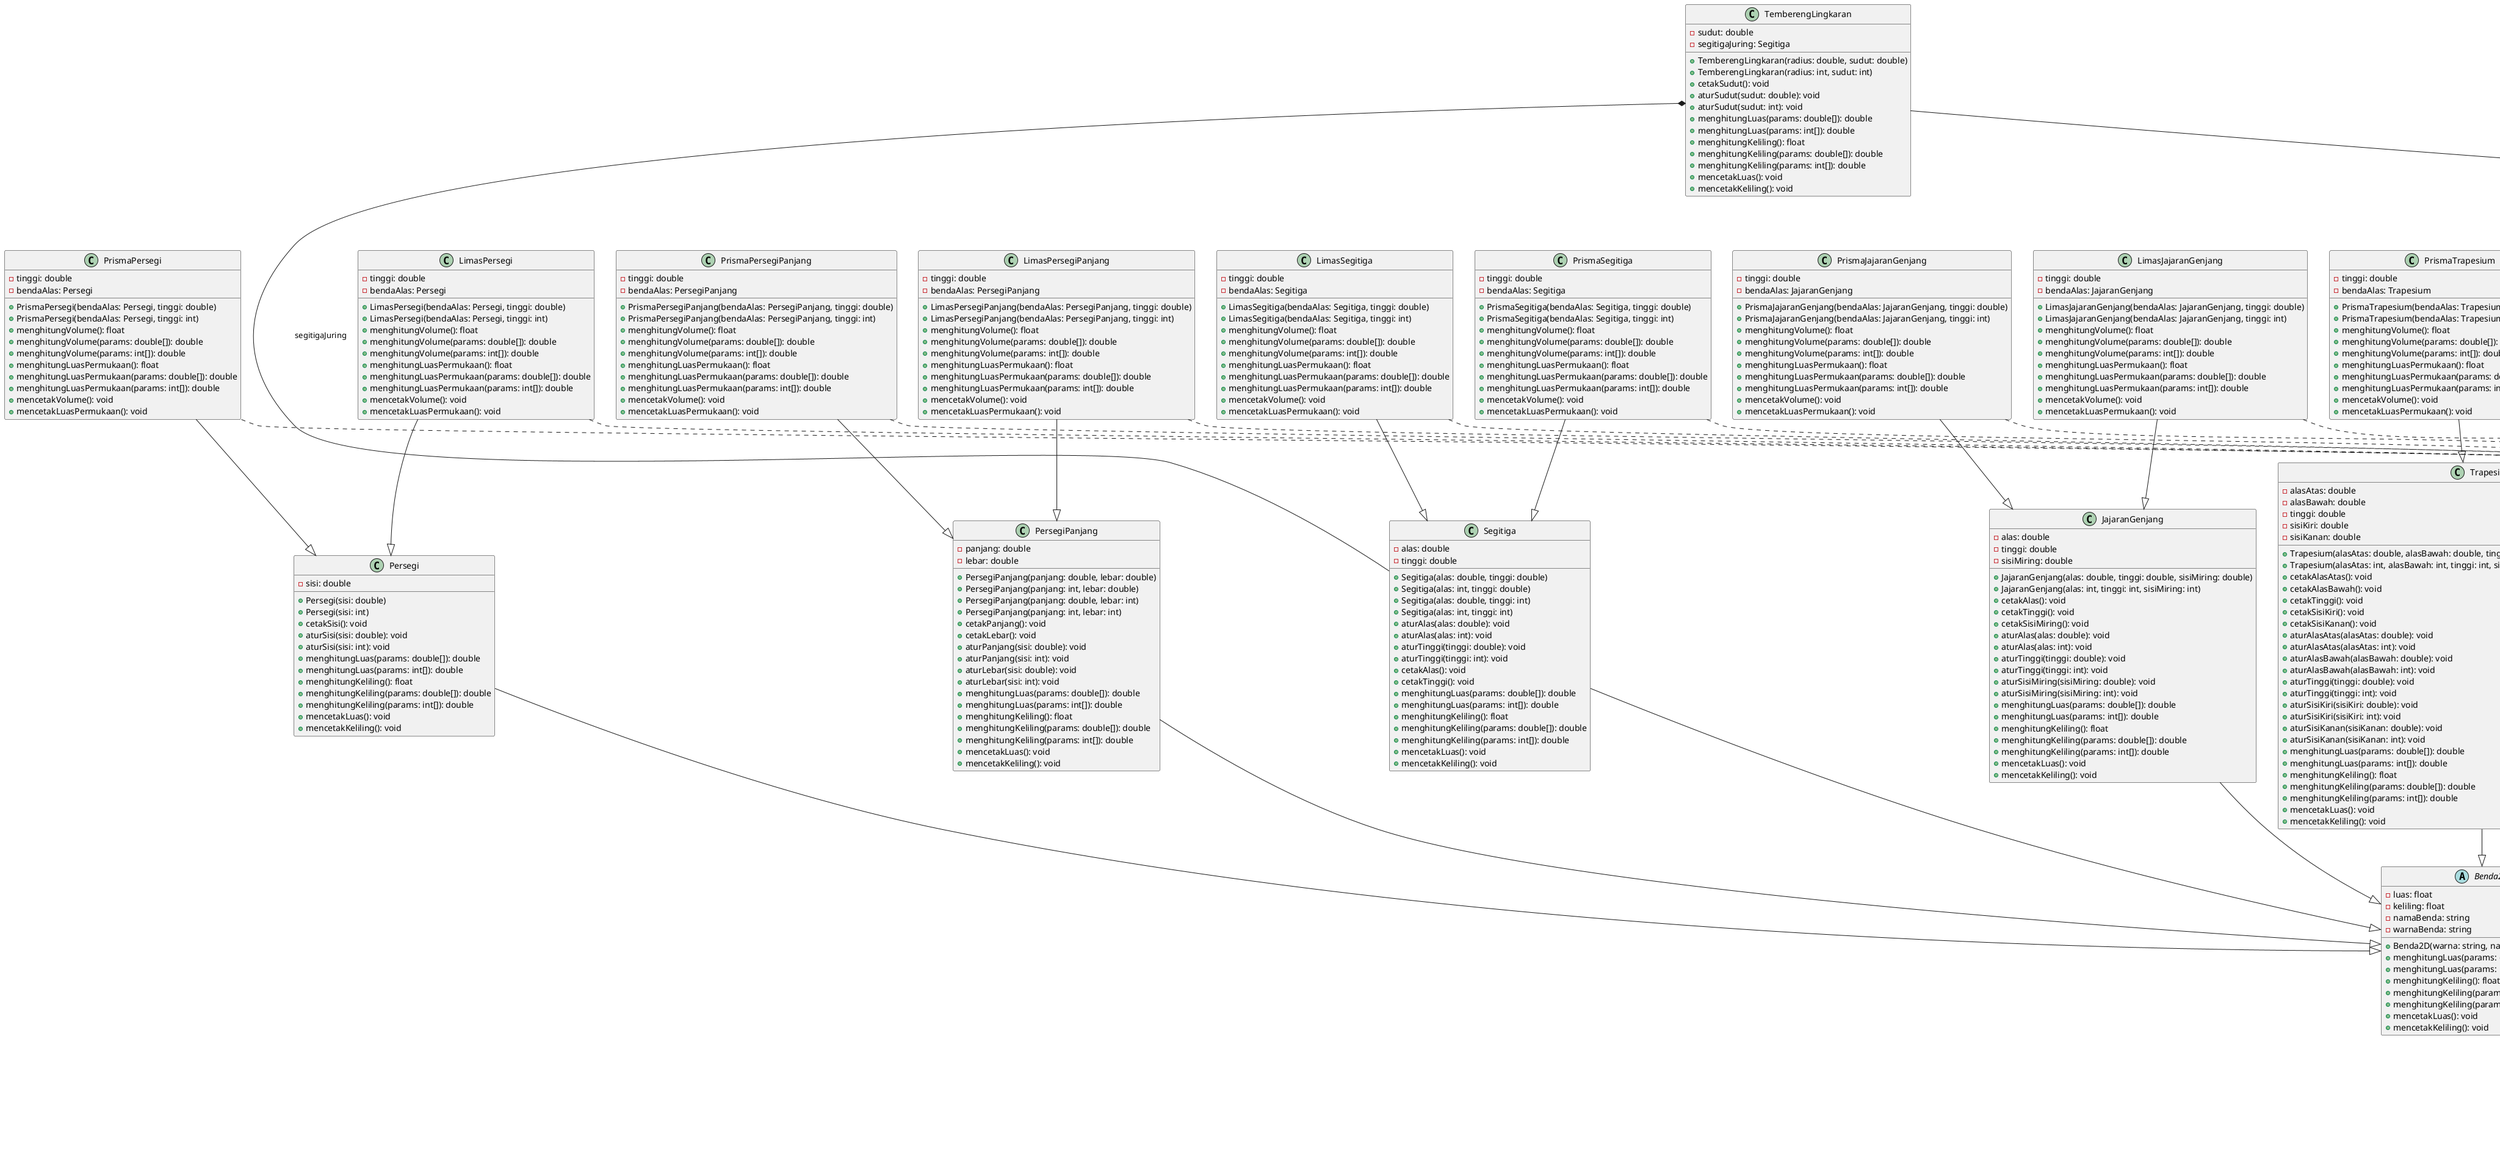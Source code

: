 @startuml UTSPbo
interface IBendaGeometri{
    + mencetakNamaBenda(): void
    + mencetakWarnaBenda(): void
    + mengaturNamaBenda(): void
    + mengaturWarnaBenda(): void
}

abstract class Benda2D {
    - luas: float
    - keliling: float
    - namaBenda: string
    - warnaBenda: string
    + Benda2D(warna: string, namaBenda: string)
    + menghitungLuas(params: double[]): double
    + menghitungLuas(params: int[]): double
    + menghitungKeliling(): float
    + menghitungKeliling(params: double[]): double
    + menghitungKeliling(params: int[]): double
    + mencetakLuas(): void
    + mencetakKeliling(): void
}

interface IBenda3D {
    + menghitungVolume(): float
    + menghitungVolume(params: double[]): double
    + menghitungVolume(params: int[]): double
    + menghitungLuasPermukaan(): float
    + menghitungLuasPermukaan(params: double[]): double
    + menghitungLuasPermukaan(params: int[]): double
    + mencetakVolume(): void
    + mencetakLuasPermukaan(): void
}

Benda2D --|> IBendaGeometri
IBenda3D ..> IBendaGeometri


' Benda 2D - Implementasi
class Segitiga {
    - alas: double
    - tinggi: double
    + Segitiga(alas: double, tinggi: double)
    + Segitiga(alas: int, tinggi: double)
    + Segitiga(alas: double, tinggi: int)
    + Segitiga(alas: int, tinggi: int)
    + aturAlas(alas: double): void
    + aturAlas(alas: int): void
    + aturTinggi(tinggi: double): void
    + aturTinggi(tinggi: int): void
    + cetakAlas(): void
    + cetakTinggi(): void
    + menghitungLuas(params: double[]): double
    + menghitungLuas(params: int[]): double
    + menghitungKeliling(): float
    + menghitungKeliling(params: double[]): double
    + menghitungKeliling(params: int[]): double
    + mencetakLuas(): void
    + mencetakKeliling(): void
}

class Persegi {
    - sisi: double
    + Persegi(sisi: double)
    + Persegi(sisi: int)
    + cetakSisi(): void
    + aturSisi(sisi: double): void
    + aturSisi(sisi: int): void
    + menghitungLuas(params: double[]): double
    + menghitungLuas(params: int[]): double
    + menghitungKeliling(): float
    + menghitungKeliling(params: double[]): double
    + menghitungKeliling(params: int[]): double
    + mencetakLuas(): void
    + mencetakKeliling(): void
}

class PersegiPanjang {
    - panjang: double
    - lebar: double
    + PersegiPanjang(panjang: double, lebar: double)
    + PersegiPanjang(panjang: int, lebar: double)
    + PersegiPanjang(panjang: double, lebar: int)
    + PersegiPanjang(panjang: int, lebar: int)
    + cetakPanjang(): void
    + cetakLebar(): void
    + aturPanjang(sisi: double): void
    + aturPanjang(sisi: int): void
    + aturLebar(sisi: double): void
    + aturLebar(sisi: int): void
    + menghitungLuas(params: double[]): double
    + menghitungLuas(params: int[]): double
    + menghitungKeliling(): float
    + menghitungKeliling(params: double[]): double
    + menghitungKeliling(params: int[]): double
    + mencetakLuas(): void
    + mencetakKeliling(): void
}

class JajaranGenjang {
    - alas: double
    - tinggi: double
    - sisiMiring: double
    + JajaranGenjang(alas: double, tinggi: double, sisiMiring: double)
    + JajaranGenjang(alas: int, tinggi: int, sisiMiring: int)
    + cetakAlas(): void
    + cetakTinggi(): void
    + cetakSisiMiring(): void
    + aturAlas(alas: double): void
    + aturAlas(alas: int): void
    + aturTinggi(tinggi: double): void
    + aturTinggi(tinggi: int): void
    + aturSisiMiring(sisiMiring: double): void
    + aturSisiMiring(sisiMiring: int): void
    + menghitungLuas(params: double[]): double
    + menghitungLuas(params: int[]): double
    + menghitungKeliling(): float
    + menghitungKeliling(params: double[]): double
    + menghitungKeliling(params: int[]): double
    + mencetakLuas(): void
    + mencetakKeliling(): void
}

class Trapesium {
    - alasAtas: double
    - alasBawah: double
    - tinggi: double
    - sisiKiri: double
    - sisiKanan: double
    + Trapesium(alasAtas: double, alasBawah: double, tinggi: double, sisiKiri: double, sisiKanan: double)
    + Trapesium(alasAtas: int, alasBawah: int, tinggi: int, sisiKiri: int, sisiKanan: int)
    + cetakAlasAtas(): void
    + cetakAlasBawah(): void
    + cetakTinggi(): void
    + cetakSisiKiri(): void
    + cetakSisiKanan(): void
    + aturAlasAtas(alasAtas: double): void
    + aturAlasAtas(alasAtas: int): void
    + aturAlasBawah(alasBawah: double): void
    + aturAlasBawah(alasBawah: int): void
    + aturTinggi(tinggi: double): void
    + aturTinggi(tinggi: int): void
    + aturSisiKiri(sisiKiri: double): void
    + aturSisiKiri(sisiKiri: int): void
    + aturSisiKanan(sisiKanan: double): void
    + aturSisiKanan(sisiKanan: int): void
    + menghitungLuas(params: double[]): double
    + menghitungLuas(params: int[]): double
    + menghitungKeliling(): float
    + menghitungKeliling(params: double[]): double
    + menghitungKeliling(params: int[]): double
    + mencetakLuas(): void
    + mencetakKeliling(): void
}

class BelahKetupat {
    - diagonal1: double
    - diagonal2: double
    - sisi: double
    + BelahKetupat(diagonal1: double, diagonal2: double, sisi: double)
    + BelahKetupat(diagonal1: int, diagonal2: int, sisi: int)
    + cetakDiagonal1(): void
    + cetakDiagonal2(): void
    + cetakSisi(): void
    + aturDiagonal1(diagonal1: double): void
    + aturDiagonal1(diagonal1: int): void
    + aturDiagonal2(diagonal2: double): void
    + aturDiagonal2(diagonal2: int): void
    + aturSisi(sisi: double): void
    + aturSisi(sisi: int): void
    + menghitungLuas(params: double[]): double
    + menghitungLuas(params: int[]): double
    + menghitungKeliling(): float
    + menghitungKeliling(params: double[]): double
    + menghitungKeliling(params: int[]): double
    + mencetakLuas(): void
    + mencetakKeliling(): void
}

class LayangLayang {
    - diagonal1: double
    - diagonal2: double
    - sisiPendek: double
    - sisiPanjang: double
    + LayangLayang(diagonal1: double, diagonal2: double, sisiPendek: double, sisiPanjang: double)
    + LayangLayang(diagonal1: int, diagonal2: int, sisiPendek: int, sisiPanjang: int)
    + cetakDiagonal1(): void
    + cetakDiagonal2(): void
    + cetakSisiPendek(): void
    + cetakSisiPanjang(): void
    + aturDiagonal1(diagonal1: double): void
    + aturDiagonal1(diagonal1: int): void
    + aturDiagonal2(diagonal2: double): void
    + aturDiagonal2(diagonal2: int): void
    + aturSisiPendek(sisiPendek: double): void
    + aturSisiPendek(sisiPendek: int): void
    + aturSisiPanjang(sisiPanjang: double): void
    + aturSisiPanjang(sisiPanjang: int): void
    + menghitungLuas(params: double[]): double
    + menghitungLuas(params: int[]): double
    + menghitungKeliling(): float
    + menghitungKeliling(params: double[]): double
    + menghitungKeliling(params: int[]): double
    + mencetakLuas(): void
    + mencetakKeliling(): void
}

class Lingkaran {
    - radius: double
    + Lingkaran(radius: double)
    + Lingkaran(radius: int)
    + cetakRadius(): void
    + aturRadius(radius: double): void
    + aturRadius(radius: int): void
    + menghitungLuas(params: double[]): double
    + menghitungLuas(params: int[]): double
    + menghitungKeliling(): float
    + menghitungKeliling(params: double[]): double
    + menghitungKeliling(params: int[]): double
    + mencetakLuas(): void
    + mencetakKeliling(): void
}

class TemberengLingkaran {
    - sudut: double  
    - segitigaJuring: Segitiga
    + TemberengLingkaran(radius: double, sudut: double)
    + TemberengLingkaran(radius: int, sudut: int)
    + cetakSudut(): void
    + aturSudut(sudut: double): void
    + aturSudut(sudut: int): void
    + menghitungLuas(params: double[]): double
    + menghitungLuas(params: int[]): double
    + menghitungKeliling(): float
    + menghitungKeliling(params: double[]): double
    + menghitungKeliling(params: int[]): double
    + mencetakLuas(): void
    + mencetakKeliling(): void
}

TemberengLingkaran --|> JuringLingkaran
TemberengLingkaran *-- Segitiga : segitigaJuring 


class JuringLingkaran {
    - sudut: double  
    + JuringLingkaran(radius: double, sudut: double)
    + JuringLingkaran(radius: int, sudut: int)
    + cetakSudut(): void
    + aturSudut(sudut: double): void
    + aturSudut(sudut: int): void
    + menghitungLuas(params: double[]): double
    + menghitungLuas(params: int[]): double
    + menghitungKeliling(): float
    + menghitungKeliling(params: double[]): double
    + menghitungKeliling(params: int[]): double
    + mencetakLuas(): void
    + mencetakKeliling(): void
}
JuringLingkaran --|> Lingkaran

Segitiga --|> Benda2D
Persegi --|> Benda2D
PersegiPanjang --|> Benda2D
JajaranGenjang --|> Benda2D
Trapesium --|> Benda2D
BelahKetupat --|> Benda2D
LayangLayang --|> Benda2D
Lingkaran --|> Benda2D

' ================= PRISMA =================
class PrismaSegitiga {
    - tinggi: double
    - bendaAlas: Segitiga
    + PrismaSegitiga(bendaAlas: Segitiga, tinggi: double)
    + PrismaSegitiga(bendaAlas: Segitiga, tinggi: int)
    + menghitungVolume(): float
    + menghitungVolume(params: double[]): double
    + menghitungVolume(params: int[]): double
    + menghitungLuasPermukaan(): float
    + menghitungLuasPermukaan(params: double[]): double
    + menghitungLuasPermukaan(params: int[]): double
    + mencetakVolume(): void
    + mencetakLuasPermukaan(): void
}
PrismaSegitiga --|> Segitiga
PrismaSegitiga ..|> IBenda3D

class PrismaPersegi {
    - tinggi: double
    - bendaAlas: Persegi
    + PrismaPersegi(bendaAlas: Persegi, tinggi: double)
    + PrismaPersegi(bendaAlas: Persegi, tinggi: int)
    + menghitungVolume(): float
    + menghitungVolume(params: double[]): double
    + menghitungVolume(params: int[]): double
    + menghitungLuasPermukaan(): float
    + menghitungLuasPermukaan(params: double[]): double
    + menghitungLuasPermukaan(params: int[]): double
    + mencetakVolume(): void
    + mencetakLuasPermukaan(): void
}
PrismaPersegi --|> Persegi
PrismaPersegi ..|> IBenda3D

class PrismaPersegiPanjang {
    - tinggi: double
    - bendaAlas: PersegiPanjang
    + PrismaPersegiPanjang(bendaAlas: PersegiPanjang, tinggi: double)
    + PrismaPersegiPanjang(bendaAlas: PersegiPanjang, tinggi: int)
    + menghitungVolume(): float
    + menghitungVolume(params: double[]): double
    + menghitungVolume(params: int[]): double
    + menghitungLuasPermukaan(): float
    + menghitungLuasPermukaan(params: double[]): double
    + menghitungLuasPermukaan(params: int[]): double
    + mencetakVolume(): void
    + mencetakLuasPermukaan(): void
}
PrismaPersegiPanjang --|> PersegiPanjang
PrismaPersegiPanjang ..|> IBenda3D

class PrismaJajaranGenjang {
    - tinggi: double
    - bendaAlas: JajaranGenjang
    + PrismaJajaranGenjang(bendaAlas: JajaranGenjang, tinggi: double)
    + PrismaJajaranGenjang(bendaAlas: JajaranGenjang, tinggi: int)
    + menghitungVolume(): float
    + menghitungVolume(params: double[]): double
    + menghitungVolume(params: int[]): double
    + menghitungLuasPermukaan(): float
    + menghitungLuasPermukaan(params: double[]): double
    + menghitungLuasPermukaan(params: int[]): double
    + mencetakVolume(): void
    + mencetakLuasPermukaan(): void
}
PrismaJajaranGenjang --|> JajaranGenjang
PrismaJajaranGenjang ..|> IBenda3D

class PrismaTrapesium {
    - tinggi: double
    - bendaAlas: Trapesium
    + PrismaTrapesium(bendaAlas: Trapesium, tinggi: double)
    + PrismaTrapesium(bendaAlas: Trapesium, tinggi: int)
    + menghitungVolume(): float
    + menghitungVolume(params: double[]): double
    + menghitungVolume(params: int[]): double
    + menghitungLuasPermukaan(): float
    + menghitungLuasPermukaan(params: double[]): double
    + menghitungLuasPermukaan(params: int[]): double
    + mencetakVolume(): void
    + mencetakLuasPermukaan(): void
}
PrismaTrapesium --|> Trapesium
PrismaTrapesium ..|> IBenda3D

class PrismaBelahKetupat {
    - tinggi: double
    - bendaAlas: BelahKetupat
    + PrismaBelahKetupat(bendaAlas: BelahKetupat, tinggi: double)
    + PrismaBelahKetupat(bendaAlas: BelahKetupat, tinggi: int)
    + menghitungVolume(): float
    + menghitungVolume(params: double[]): double
    + menghitungVolume(params: int[]): double
    + menghitungLuasPermukaan(): float
    + menghitungLuasPermukaan(params: double[]): double
    + menghitungLuasPermukaan(params: int[]): double
    + mencetakVolume(): void
    + mencetakLuasPermukaan(): void
}
PrismaBelahKetupat --|> BelahKetupat
PrismaBelahKetupat ..|> IBenda3D

class PrismaLayangLayang {
    - tinggi: double
    - bendaAlas: LayangLayang
    + PrismaLayangLayang(bendaAlas: LayangLayang, tinggi: double)
    + PrismaLayangLayang(bendaAlas: LayangLayang, tinggi: int)
    + menghitungVolume(): float
    + menghitungVolume(params: double[]): double
    + menghitungVolume(params: int[]): double
    + menghitungLuasPermukaan(): float
    + menghitungLuasPermukaan(params: double[]): double
    + menghitungLuasPermukaan(params: int[]): double
    + mencetakVolume(): void
    + mencetakLuasPermukaan(): void
}
PrismaLayangLayang --|> LayangLayang
PrismaLayangLayang ..|> IBenda3D

' ================= LIMAS =================
class LimasSegitiga {
    - tinggi: double
    - bendaAlas: Segitiga
    + LimasSegitiga(bendaAlas: Segitiga, tinggi: double)
    + LimasSegitiga(bendaAlas: Segitiga, tinggi: int)
    + menghitungVolume(): float
    + menghitungVolume(params: double[]): double
    + menghitungVolume(params: int[]): double
    + menghitungLuasPermukaan(): float
    + menghitungLuasPermukaan(params: double[]): double
    + menghitungLuasPermukaan(params: int[]): double
    + mencetakVolume(): void
    + mencetakLuasPermukaan(): void
}
LimasSegitiga --|> Segitiga
LimasSegitiga ..|> IBenda3D

class LimasPersegi {
    - tinggi: double
    - bendaAlas: Persegi
    + LimasPersegi(bendaAlas: Persegi, tinggi: double)
    + LimasPersegi(bendaAlas: Persegi, tinggi: int)
    + menghitungVolume(): float
    + menghitungVolume(params: double[]): double
    + menghitungVolume(params: int[]): double
    + menghitungLuasPermukaan(): float
    + menghitungLuasPermukaan(params: double[]): double
    + menghitungLuasPermukaan(params: int[]): double
    + mencetakVolume(): void
    + mencetakLuasPermukaan(): void
}
LimasPersegi --|> Persegi
LimasPersegi ..|> IBenda3D

class LimasPersegiPanjang {
    - tinggi: double
    - bendaAlas: PersegiPanjang
    + LimasPersegiPanjang(bendaAlas: PersegiPanjang, tinggi: double)
    + LimasPersegiPanjang(bendaAlas: PersegiPanjang, tinggi: int)
    + menghitungVolume(): float
    + menghitungVolume(params: double[]): double
    + menghitungVolume(params: int[]): double
    + menghitungLuasPermukaan(): float
    + menghitungLuasPermukaan(params: double[]): double
    + menghitungLuasPermukaan(params: int[]): double
    + mencetakVolume(): void
    + mencetakLuasPermukaan(): void
}
LimasPersegiPanjang --|> PersegiPanjang
LimasPersegiPanjang ..|> IBenda3D

class LimasJajaranGenjang {
    - tinggi: double
    - bendaAlas: JajaranGenjang
    + LimasJajaranGenjang(bendaAlas: JajaranGenjang, tinggi: double)
    + LimasJajaranGenjang(bendaAlas: JajaranGenjang, tinggi: int)
    + menghitungVolume(): float
    + menghitungVolume(params: double[]): double
    + menghitungVolume(params: int[]): double
    + menghitungLuasPermukaan(): float
    + menghitungLuasPermukaan(params: double[]): double
    + menghitungLuasPermukaan(params: int[]): double
    + mencetakVolume(): void
    + mencetakLuasPermukaan(): void
}
LimasJajaranGenjang --|> JajaranGenjang
LimasJajaranGenjang ..|> IBenda3D

class LimasTrapesium {
    - tinggi: double
    - bendaAlas: Trapesium
    + LimasTrapesium(bendaAlas: Trapesium, tinggi: double)
    + LimasTrapesium(bendaAlas: Trapesium, tinggi: int)
    + menghitungVolume(): float
    + menghitungVolume(params: double[]): double
    + menghitungVolume(params: int[]): double
    + menghitungLuasPermukaan(): float
    + menghitungLuasPermukaan(params: double[]): double
    + menghitungLuasPermukaan(params: int[]): double
    + mencetakVolume(): void
    + mencetakLuasPermukaan(): void
}
LimasTrapesium --|> Trapesium
LimasTrapesium ..|> IBenda3D

class LimasBelahKetupat {
    - tinggi: double
    - bendaAlas: BelahKetupat
    + LimasBelahKetupat(bendaAlas: BelahKetupat, tinggi: double)
    + LimasBelahKetupat(bendaAlas: BelahKetupat, tinggi: int)
    + menghitungVolume(): float
    + menghitungVolume(params: double[]): double
    + menghitungVolume(params: int[]): double
    + menghitungLuasPermukaan(): float
    + menghitungLuasPermukaan(params: double[]): double
    + menghitungLuasPermukaan(params: int[]): double
    + mencetakVolume(): void
    + mencetakLuasPermukaan(): void
}
LimasBelahKetupat --|> BelahKetupat
LimasBelahKetupat ..|> IBenda3D

class LimasLayangLayang {
    - tinggi: double
    - bendaAlas: LayangLayang
    + LimasLayangLayang(bendaAlas: LayangLayang, tinggi: double)
    + LimasLayangLayang(bendaAlas: LayangLayang, tinggi: int)
    + menghitungVolume(): float
    + menghitungVolume(params: double[]): double
    + menghitungVolume(params: int[]): double
    + menghitungLuasPermukaan(): float
    + menghitungLuasPermukaan(params: double[]): double
    + menghitungLuasPermukaan(params: int[]): double
    + mencetakVolume(): void
    + mencetakLuasPermukaan(): void
}
LimasLayangLayang --|> LayangLayang
LimasLayangLayang ..|> IBenda3D

' ============== BANGUN PUTAR ==============
class Tabung {
    - tinggi: double
    - bendaAlas: Lingkaran
    + Tabung(bendaAlas: Lingkaran, tinggi: double)
    + Tabung(bendaAlas: Lingkaran, tinggi: int)
    + menghitungVolume(): float
    + menghitungVolume(params: double[]): double
    + menghitungVolume(params: int[]): double
    + menghitungLuasPermukaan(): float
    + menghitungLuasPermukaan(params: double[]): double
    + menghitungLuasPermukaan(params: int[]): double
    + mencetakVolume(): void
    + mencetakLuasPermukaan(): void
}
Tabung --|> Lingkaran
Tabung ..|> IBenda3D

class Kerucut {
    - tinggi: double
    - bendaAlas: Lingkaran
    + Kerucut(bendaAlas: Lingkaran, tinggi: double)
    + Kerucut(bendaAlas: Lingkaran, tinggi: int)
    + menghitungVolume(): float
    + menghitungVolume(params: double[]): double
    + menghitungVolume(params: int[]): double
    + menghitungLuasPermukaan(): float
    + menghitungLuasPermukaan(params: double[]): double
    + menghitungLuasPermukaan(params: int[]): double
    + mencetakVolume(): void
    + mencetakLuasPermukaan(): void
}
Kerucut --|> Lingkaran
Kerucut ..|> IBenda3D

class KerucutTerpancung {
    - tinggi: double
    - alas: Lingkaran
    - pancungan: Kerucut
    + KerucutTerpancung(alas: Lingkaran, tinggi: double, pancungan: Kerucut)
    + KerucutTerpancung(alas: Lingkaran, tinggi: int, pancungan: Kerucut)
    + menghitungVolume(): float
    + menghitungVolume(params: double[]): double
    + menghitungVolume(params: int[]): double
    + menghitungLuasPermukaan(): float
    + menghitungLuasPermukaan(params: double[]): double
    + menghitungLuasPermukaan(params: int[]): double
    + mencetakVolume(): void
    + mencetakLuasPermukaan(): void
}
KerucutTerpancung --|> Kerucut 
KerucutTerpancung ..|> IBenda3D
KerucutTerpancung *-- Kerucut : pancungan 

class Bola {
    - radius: double
    + Bola(radius: double)
    + Bola(radius: int)
    + menghitungVolume(): float
    + menghitungVolume(params: double[]): double
    + menghitungVolume(params: int[]): double
    + menghitungLuasPermukaan(): float
    + menghitungLuasPermukaan(params: double[]): double
    + menghitungLuasPermukaan(params: int[]): double
    + mencetakVolume(): void
    + mencetakLuasPermukaan(): void
}
Bola --|> Lingkaran
Bola ..|> IBenda3D

class TemberengBola {
    - tinggi: double
    + TemberengBola(radius: double, tinggi: double)
    + TemberengBola(radius: int, tinggi: int)
    + menghitungVolume(): float
    + menghitungVolume(params: double[]): double
    + menghitungVolume(params: int[]): double
    + menghitungLuasPermukaan(): float
    + menghitungLuasPermukaan(params: double[]): double
    + menghitungLuasPermukaan(params: int[]): double
    + mencetakVolume(): void
    + mencetakLuasPermukaan(): void
}
TemberengBola --|> Bola 
TemberengBola ..|> IBenda3D

class JuringBola {
    - sudut: double
    + JuringBola(radius: double, sudut: double)
    + JuringBola(radius: int, sudut: int)
    + menghitungVolume(): float
    + menghitungVolume(params: double[]): double
    + menghitungVolume(params: int[]): double
    + menghitungLuasPermukaan(): float
    + menghitungLuasPermukaan(params: double[]): double
    + menghitungLuasPermukaan(params: int[]): double
    + mencetakVolume(): void
    + mencetakLuasPermukaan(): void
}
JuringBola --|> Bola 
JuringBola ..|> IBenda3D

class CincinBola {
    - radiusCincin: double
    + CincinBola(radiusBola: double, radiusCincin: double)
    + CincinBola(radiusBola: int, radiusCincin: int)
    + menghitungVolume(): float
    + menghitungVolume(params: double[]): double
    + menghitungVolume(params: int[]): double
    + menghitungLuasPermukaan(): float
    + menghitungLuasPermukaan(params: double[]): double
    + menghitungLuasPermukaan(params: int[]): double
    + mencetakVolume(): void
    + mencetakLuasPermukaan(): void
}
CincinBola --|> Bola 
CincinBola ..|> IBenda3D

@enduml
